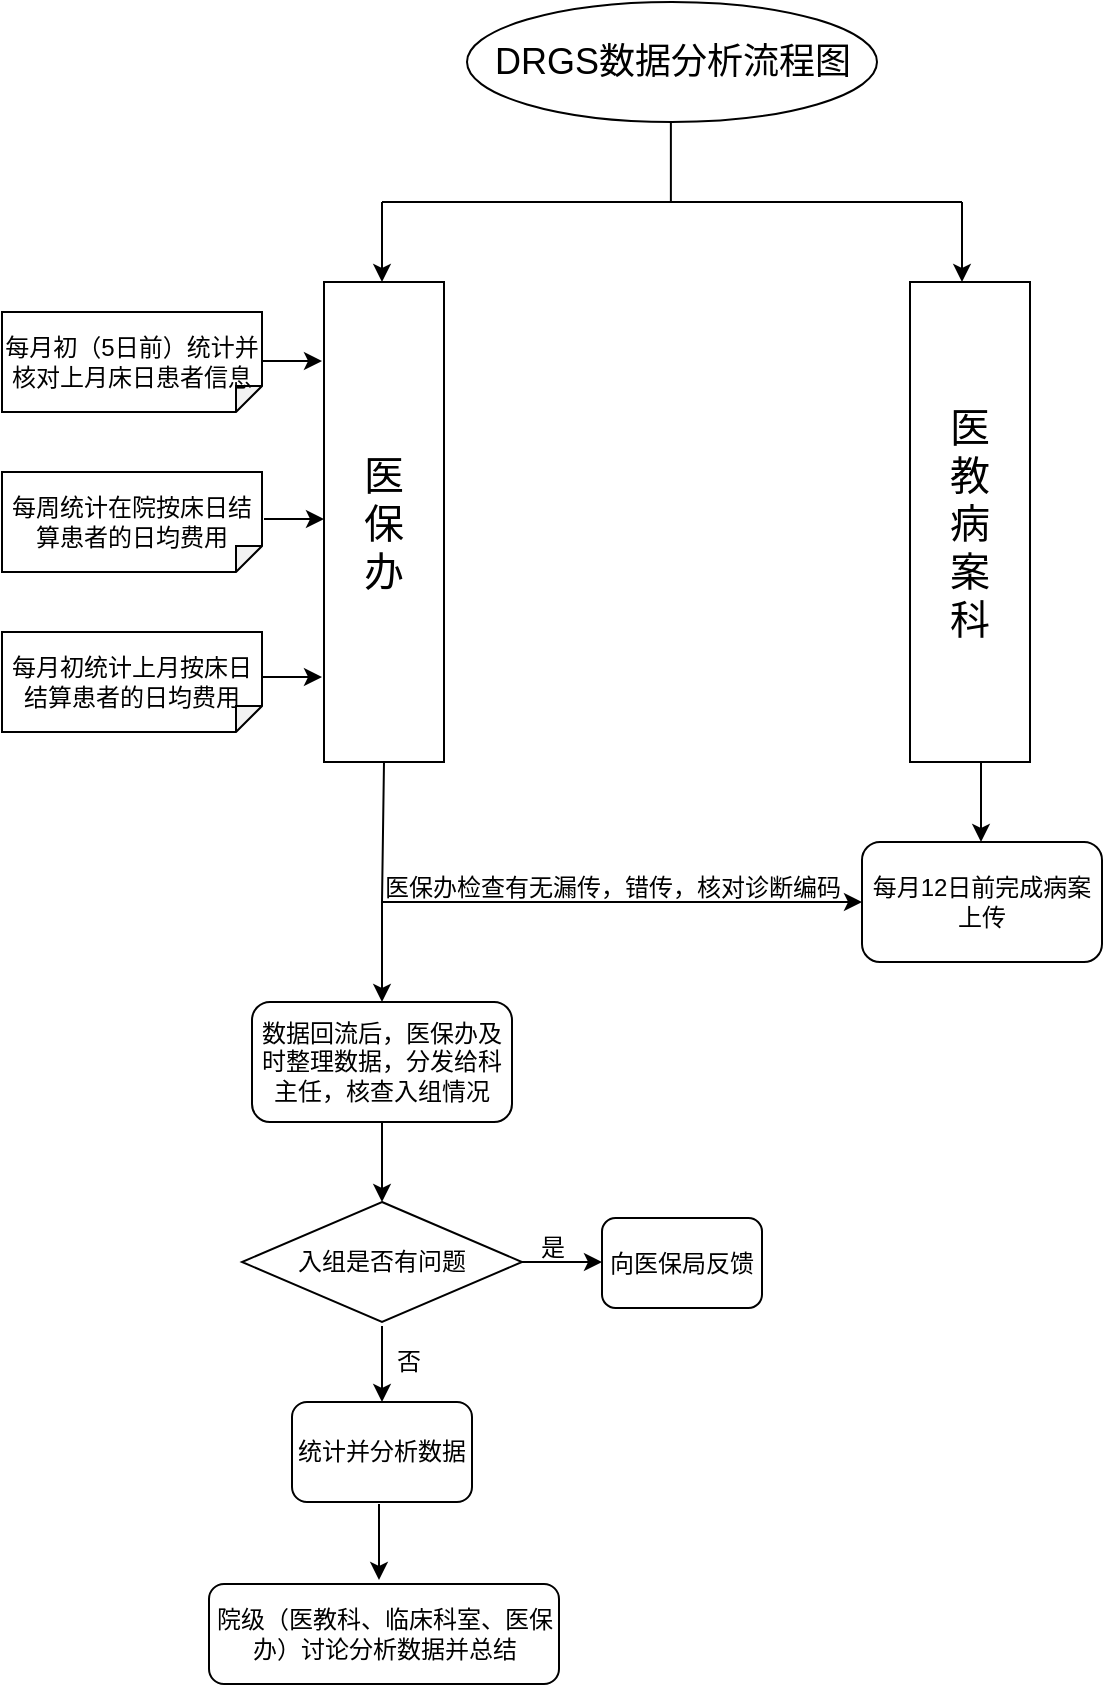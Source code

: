 <mxfile version="21.2.3" type="github">
  <diagram name="第 1 页" id="B_yO0mGZz7SA-4u-ELh0">
    <mxGraphModel dx="1674" dy="764" grid="1" gridSize="10" guides="1" tooltips="1" connect="1" arrows="1" fold="1" page="1" pageScale="1" pageWidth="827" pageHeight="1169" math="0" shadow="0">
      <root>
        <mxCell id="0" />
        <mxCell id="1" parent="0" />
        <mxCell id="-QviPFHZrSyiFUqY34Fz-1" value="&lt;font style=&quot;font-size: 18px;&quot;&gt;DRGS数据分析流程图&lt;/font&gt;" style="ellipse;whiteSpace=wrap;html=1;" vertex="1" parent="1">
          <mxGeometry x="292.5" y="60" width="205" height="60" as="geometry" />
        </mxCell>
        <mxCell id="-QviPFHZrSyiFUqY34Fz-6" value="医&lt;br&gt;教&lt;br&gt;病&lt;br&gt;案&lt;br&gt;科" style="rounded=0;whiteSpace=wrap;html=1;fontSize=20;" vertex="1" parent="1">
          <mxGeometry x="514" y="200" width="60" height="240" as="geometry" />
        </mxCell>
        <mxCell id="-QviPFHZrSyiFUqY34Fz-7" value="每月12日前完成病案上传" style="rounded=1;whiteSpace=wrap;html=1;" vertex="1" parent="1">
          <mxGeometry x="490" y="480" width="120" height="60" as="geometry" />
        </mxCell>
        <mxCell id="-QviPFHZrSyiFUqY34Fz-8" value="" style="endArrow=classic;html=1;rounded=0;" edge="1" parent="1">
          <mxGeometry width="50" height="50" relative="1" as="geometry">
            <mxPoint x="549.5" y="440" as="sourcePoint" />
            <mxPoint x="549.5" y="480" as="targetPoint" />
          </mxGeometry>
        </mxCell>
        <mxCell id="-QviPFHZrSyiFUqY34Fz-13" value="" style="group" vertex="1" connectable="0" parent="1">
          <mxGeometry x="250" y="120" width="290" height="80" as="geometry" />
        </mxCell>
        <mxCell id="-QviPFHZrSyiFUqY34Fz-9" value="" style="endArrow=none;html=1;rounded=0;" edge="1" parent="-QviPFHZrSyiFUqY34Fz-13">
          <mxGeometry width="50" height="50" relative="1" as="geometry">
            <mxPoint x="144.442" y="40" as="sourcePoint" />
            <mxPoint x="144.442" as="targetPoint" />
          </mxGeometry>
        </mxCell>
        <mxCell id="-QviPFHZrSyiFUqY34Fz-10" value="" style="endArrow=none;html=1;rounded=0;" edge="1" parent="-QviPFHZrSyiFUqY34Fz-13">
          <mxGeometry width="50" height="50" relative="1" as="geometry">
            <mxPoint y="40" as="sourcePoint" />
            <mxPoint x="290" y="40" as="targetPoint" />
          </mxGeometry>
        </mxCell>
        <mxCell id="-QviPFHZrSyiFUqY34Fz-11" value="" style="endArrow=classic;html=1;rounded=0;" edge="1" parent="-QviPFHZrSyiFUqY34Fz-13">
          <mxGeometry width="50" height="50" relative="1" as="geometry">
            <mxPoint y="40" as="sourcePoint" />
            <mxPoint y="80" as="targetPoint" />
          </mxGeometry>
        </mxCell>
        <mxCell id="-QviPFHZrSyiFUqY34Fz-12" value="" style="endArrow=classic;html=1;rounded=0;" edge="1" parent="-QviPFHZrSyiFUqY34Fz-13">
          <mxGeometry width="50" height="50" relative="1" as="geometry">
            <mxPoint x="290" y="40" as="sourcePoint" />
            <mxPoint x="290" y="80" as="targetPoint" />
          </mxGeometry>
        </mxCell>
        <mxCell id="-QviPFHZrSyiFUqY34Fz-20" value="" style="group" vertex="1" connectable="0" parent="1">
          <mxGeometry x="60" y="200" width="221" height="240" as="geometry" />
        </mxCell>
        <mxCell id="-QviPFHZrSyiFUqY34Fz-2" value="医&lt;br style=&quot;font-size: 20px;&quot;&gt;保&lt;br style=&quot;font-size: 20px;&quot;&gt;办" style="rounded=0;whiteSpace=wrap;html=1;fontSize=20;" vertex="1" parent="-QviPFHZrSyiFUqY34Fz-20">
          <mxGeometry x="161" width="60" height="240" as="geometry" />
        </mxCell>
        <mxCell id="-QviPFHZrSyiFUqY34Fz-3" value="每月初（5日前）统计并核对上月床日患者信息" style="shape=note;whiteSpace=wrap;html=1;backgroundOutline=1;darkOpacity=0.05;rotation=90;size=13;horizontal=0;" vertex="1" parent="-QviPFHZrSyiFUqY34Fz-20">
          <mxGeometry x="40" y="-25" width="50" height="130" as="geometry" />
        </mxCell>
        <mxCell id="-QviPFHZrSyiFUqY34Fz-4" value="每周统计在院按床日结算患者的日均费用" style="shape=note;whiteSpace=wrap;html=1;backgroundOutline=1;darkOpacity=0.05;rotation=90;size=13;horizontal=0;" vertex="1" parent="-QviPFHZrSyiFUqY34Fz-20">
          <mxGeometry x="40" y="55" width="50" height="130" as="geometry" />
        </mxCell>
        <mxCell id="-QviPFHZrSyiFUqY34Fz-5" value="每月初统计上月按床日结算患者的日均费用" style="shape=note;whiteSpace=wrap;html=1;backgroundOutline=1;darkOpacity=0.05;rotation=90;size=13;horizontal=0;" vertex="1" parent="-QviPFHZrSyiFUqY34Fz-20">
          <mxGeometry x="40" y="135" width="50" height="130" as="geometry" />
        </mxCell>
        <mxCell id="-QviPFHZrSyiFUqY34Fz-14" value="" style="endArrow=classic;html=1;rounded=0;" edge="1" parent="-QviPFHZrSyiFUqY34Fz-20">
          <mxGeometry width="50" height="50" relative="1" as="geometry">
            <mxPoint x="130" y="39.5" as="sourcePoint" />
            <mxPoint x="160" y="39.5" as="targetPoint" />
          </mxGeometry>
        </mxCell>
        <mxCell id="-QviPFHZrSyiFUqY34Fz-18" value="" style="endArrow=classic;html=1;rounded=0;" edge="1" parent="-QviPFHZrSyiFUqY34Fz-20">
          <mxGeometry width="50" height="50" relative="1" as="geometry">
            <mxPoint x="131" y="118.5" as="sourcePoint" />
            <mxPoint x="161" y="118.5" as="targetPoint" />
          </mxGeometry>
        </mxCell>
        <mxCell id="-QviPFHZrSyiFUqY34Fz-19" value="" style="endArrow=classic;html=1;rounded=0;" edge="1" parent="-QviPFHZrSyiFUqY34Fz-20">
          <mxGeometry width="50" height="50" relative="1" as="geometry">
            <mxPoint x="130" y="197.5" as="sourcePoint" />
            <mxPoint x="160" y="197.5" as="targetPoint" />
          </mxGeometry>
        </mxCell>
        <mxCell id="-QviPFHZrSyiFUqY34Fz-21" value="" style="endArrow=classic;html=1;rounded=0;exitX=0.5;exitY=1;exitDx=0;exitDy=0;" edge="1" parent="1" source="-QviPFHZrSyiFUqY34Fz-2" target="-QviPFHZrSyiFUqY34Fz-7">
          <mxGeometry width="50" height="50" relative="1" as="geometry">
            <mxPoint x="260" y="520" as="sourcePoint" />
            <mxPoint x="460" y="510" as="targetPoint" />
            <Array as="points">
              <mxPoint x="250" y="510" />
            </Array>
          </mxGeometry>
        </mxCell>
        <mxCell id="-QviPFHZrSyiFUqY34Fz-22" value="医保办检查有无漏传，错传，核对诊断编码" style="text;html=1;align=center;verticalAlign=middle;resizable=0;points=[];autosize=1;strokeColor=none;fillColor=none;" vertex="1" parent="1">
          <mxGeometry x="240" y="488" width="250" height="30" as="geometry" />
        </mxCell>
        <mxCell id="-QviPFHZrSyiFUqY34Fz-28" value="" style="endArrow=classic;html=1;rounded=0;" edge="1" parent="1">
          <mxGeometry width="50" height="50" relative="1" as="geometry">
            <mxPoint x="250" y="510" as="sourcePoint" />
            <mxPoint x="250" y="560" as="targetPoint" />
          </mxGeometry>
        </mxCell>
        <mxCell id="-QviPFHZrSyiFUqY34Fz-29" value="数据回流后，医保办及时整理数据，分发给科主任，核查入组情况" style="rounded=1;whiteSpace=wrap;html=1;" vertex="1" parent="1">
          <mxGeometry x="185" y="560" width="130" height="60" as="geometry" />
        </mxCell>
        <mxCell id="-QviPFHZrSyiFUqY34Fz-30" value="" style="endArrow=classic;html=1;rounded=0;" edge="1" parent="1" target="-QviPFHZrSyiFUqY34Fz-31">
          <mxGeometry width="50" height="50" relative="1" as="geometry">
            <mxPoint x="250" y="620" as="sourcePoint" />
            <mxPoint x="250" y="660" as="targetPoint" />
          </mxGeometry>
        </mxCell>
        <mxCell id="-QviPFHZrSyiFUqY34Fz-31" value="入组是否有问题" style="rhombus;whiteSpace=wrap;html=1;" vertex="1" parent="1">
          <mxGeometry x="180" y="660" width="140" height="60" as="geometry" />
        </mxCell>
        <mxCell id="-QviPFHZrSyiFUqY34Fz-32" value="" style="endArrow=classic;html=1;rounded=0;" edge="1" parent="1">
          <mxGeometry width="50" height="50" relative="1" as="geometry">
            <mxPoint x="320" y="690" as="sourcePoint" />
            <mxPoint x="360" y="690" as="targetPoint" />
          </mxGeometry>
        </mxCell>
        <mxCell id="-QviPFHZrSyiFUqY34Fz-33" value="是" style="text;html=1;align=center;verticalAlign=middle;resizable=0;points=[];autosize=1;strokeColor=none;fillColor=none;" vertex="1" parent="1">
          <mxGeometry x="315" y="668" width="40" height="30" as="geometry" />
        </mxCell>
        <mxCell id="-QviPFHZrSyiFUqY34Fz-34" value="向医保局反馈" style="rounded=1;whiteSpace=wrap;html=1;" vertex="1" parent="1">
          <mxGeometry x="360" y="668" width="80" height="45" as="geometry" />
        </mxCell>
        <mxCell id="-QviPFHZrSyiFUqY34Fz-36" value="统计并分析数据" style="rounded=1;whiteSpace=wrap;html=1;" vertex="1" parent="1">
          <mxGeometry x="205" y="760" width="90" height="50" as="geometry" />
        </mxCell>
        <mxCell id="-QviPFHZrSyiFUqY34Fz-37" value="" style="endArrow=classic;html=1;rounded=0;" edge="1" parent="1">
          <mxGeometry width="50" height="50" relative="1" as="geometry">
            <mxPoint x="250" y="722" as="sourcePoint" />
            <mxPoint x="250" y="760" as="targetPoint" />
          </mxGeometry>
        </mxCell>
        <mxCell id="-QviPFHZrSyiFUqY34Fz-38" value="院级（医教科、临床科室、医保办）讨论分析数据并总结" style="rounded=1;whiteSpace=wrap;html=1;" vertex="1" parent="1">
          <mxGeometry x="163.5" y="851" width="175" height="50" as="geometry" />
        </mxCell>
        <mxCell id="-QviPFHZrSyiFUqY34Fz-39" value="" style="endArrow=classic;html=1;rounded=0;" edge="1" parent="1">
          <mxGeometry width="50" height="50" relative="1" as="geometry">
            <mxPoint x="248.5" y="811" as="sourcePoint" />
            <mxPoint x="248.5" y="849" as="targetPoint" />
          </mxGeometry>
        </mxCell>
        <mxCell id="-QviPFHZrSyiFUqY34Fz-40" value="否" style="text;html=1;align=center;verticalAlign=middle;resizable=0;points=[];autosize=1;strokeColor=none;fillColor=none;" vertex="1" parent="1">
          <mxGeometry x="243" y="725" width="40" height="30" as="geometry" />
        </mxCell>
      </root>
    </mxGraphModel>
  </diagram>
</mxfile>
